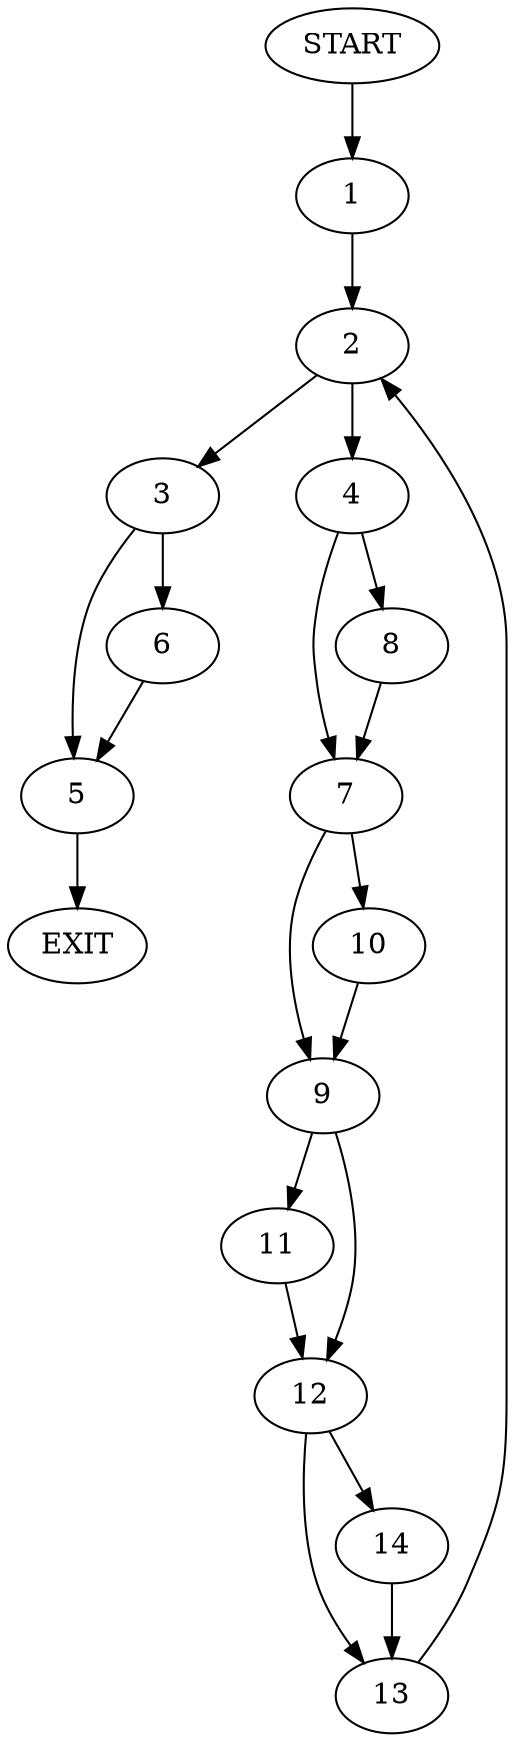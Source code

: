 digraph {
0 [label="START"]
15 [label="EXIT"]
0 -> 1
1 -> 2
2 -> 3
2 -> 4
3 -> 5
3 -> 6
4 -> 7
4 -> 8
8 -> 7
7 -> 9
7 -> 10
9 -> 11
9 -> 12
10 -> 9
12 -> 13
12 -> 14
11 -> 12
14 -> 13
13 -> 2
5 -> 15
6 -> 5
}
